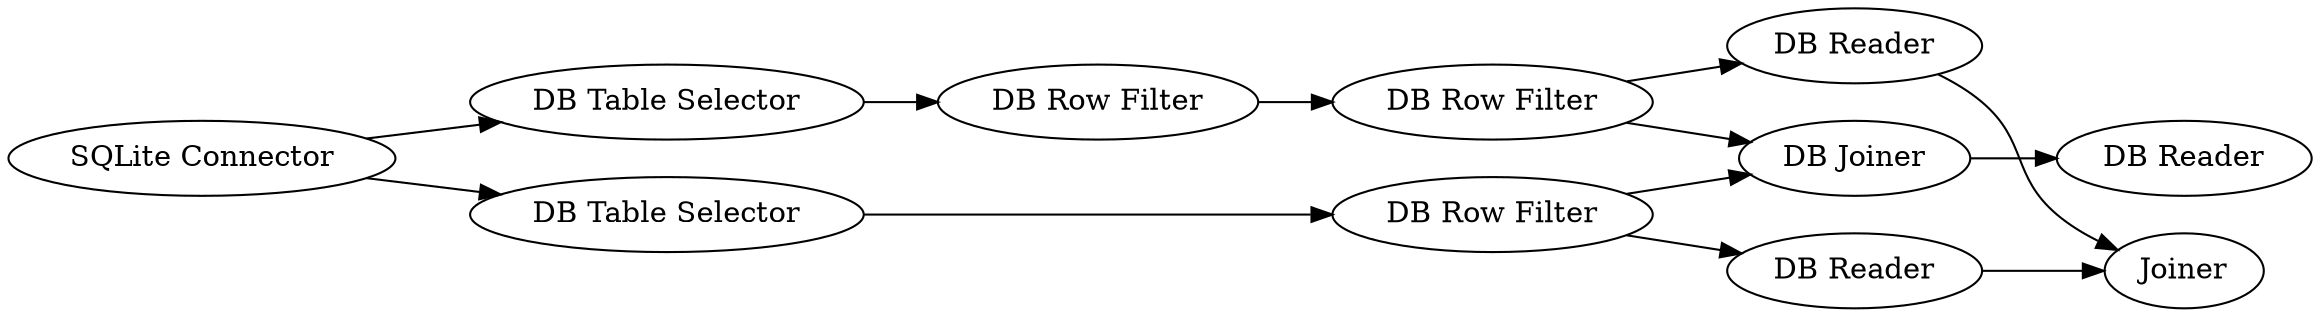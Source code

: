 digraph {
	143 [label="SQLite Connector"]
	148 [label="DB Table Selector"]
	149 [label="DB Row Filter"]
	150 [label="DB Reader"]
	151 [label="DB Row Filter"]
	152 [label="DB Table Selector"]
	153 [label="DB Reader"]
	154 [label="DB Row Filter"]
	156 [label=Joiner]
	157 [label="DB Joiner"]
	158 [label="DB Reader"]
	143 -> 152
	143 -> 148
	148 -> 149
	149 -> 151
	150 -> 156
	151 -> 150
	151 -> 157
	152 -> 154
	153 -> 156
	154 -> 153
	154 -> 157
	157 -> 158
	rankdir=LR
}
